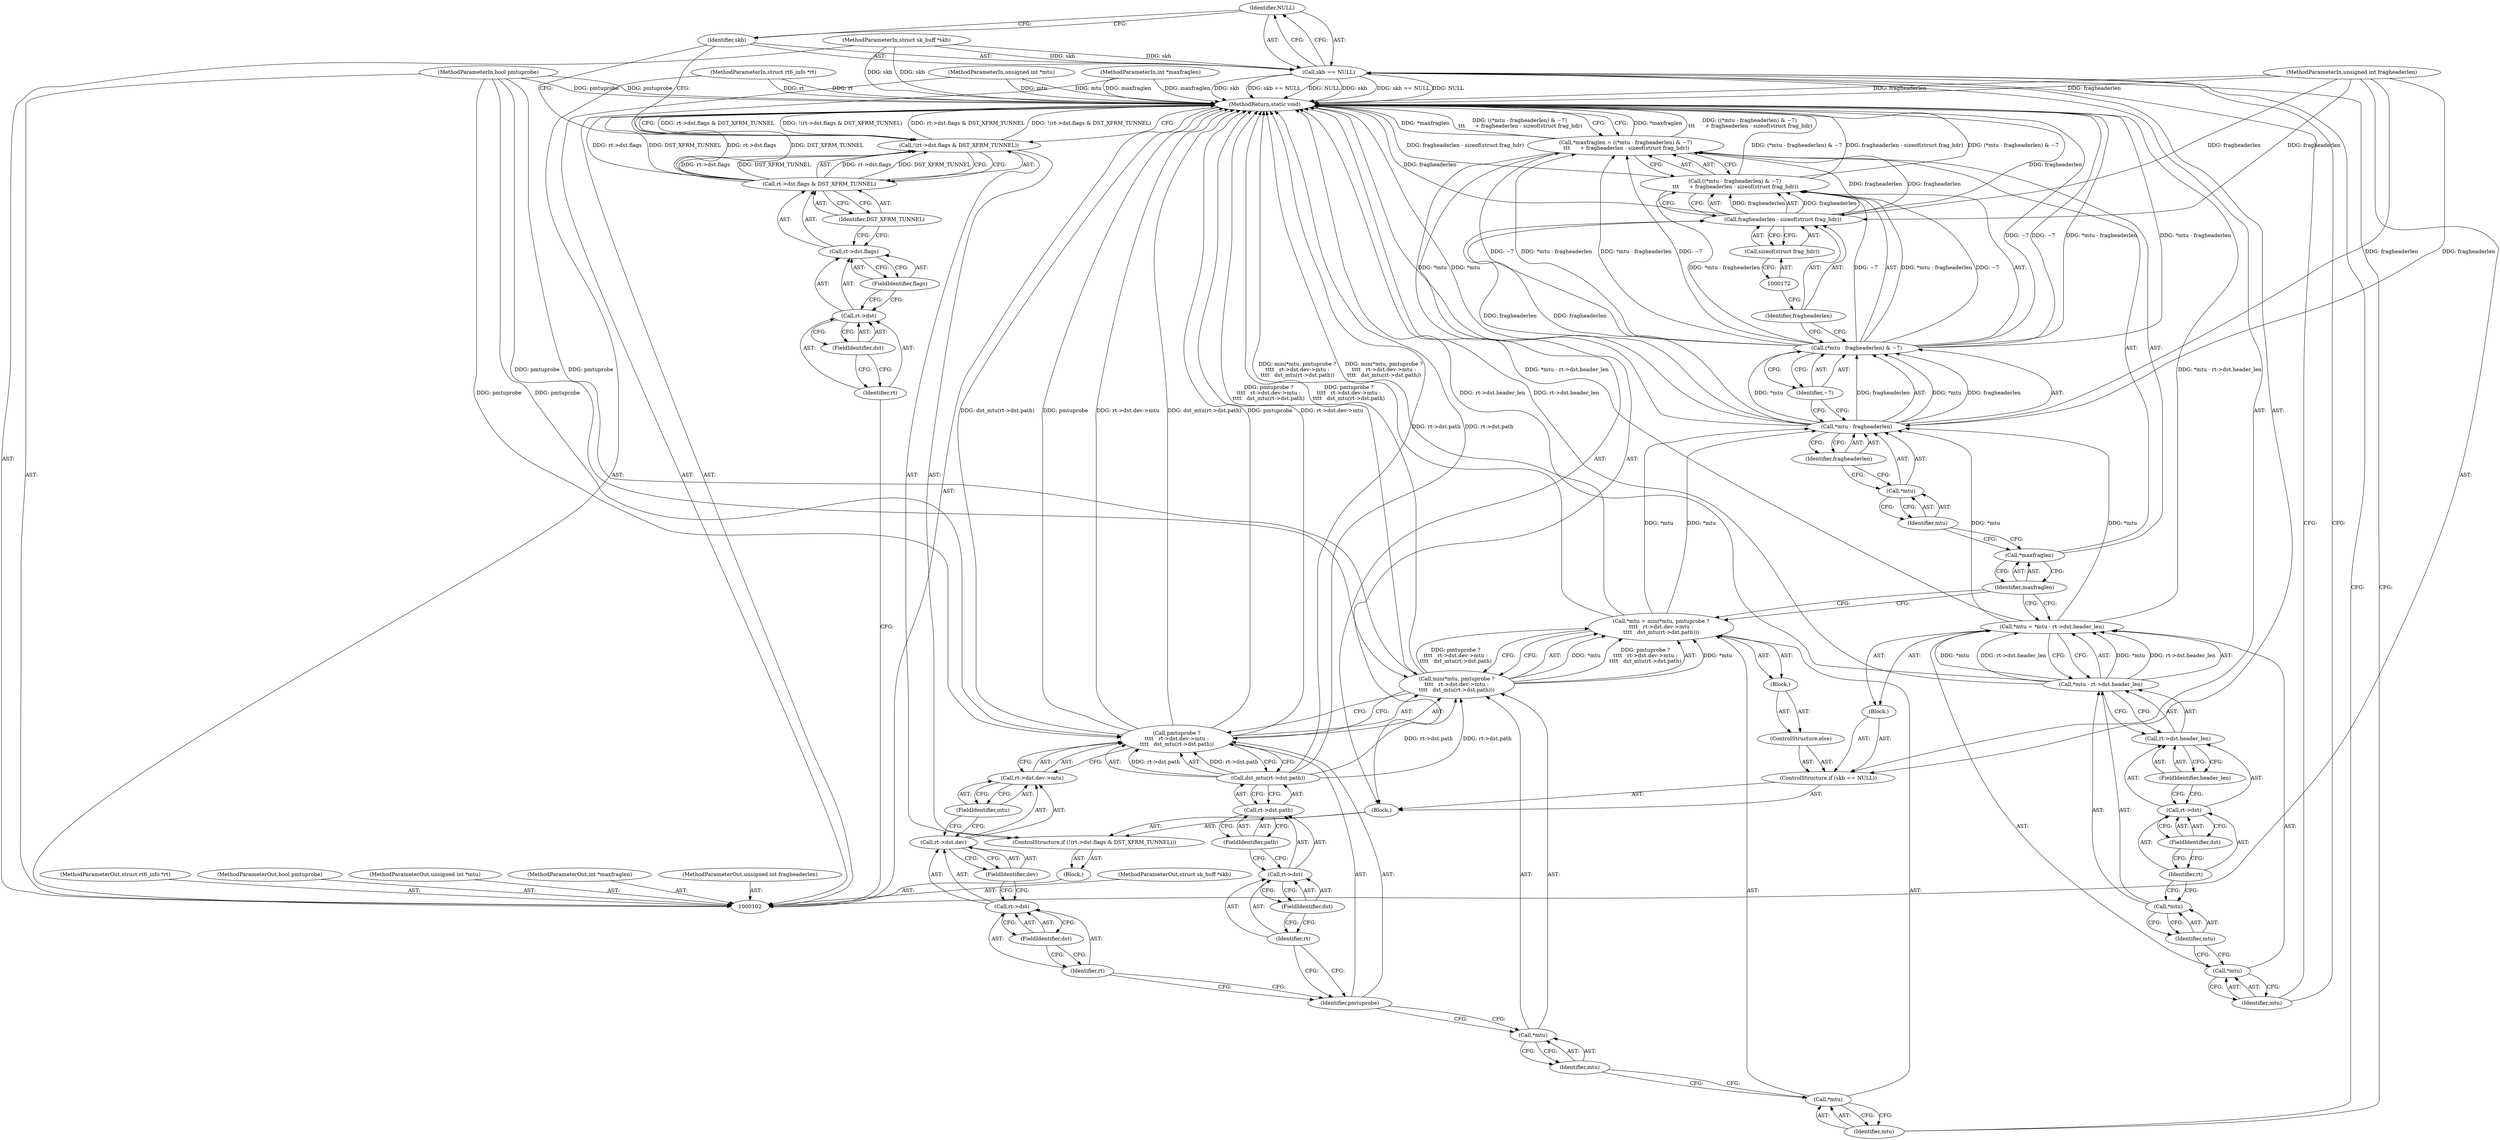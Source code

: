 digraph "0_linux_75a493e60ac4bbe2e977e7129d6d8cbb0dd236be_0" {
"1000123" [label="(Identifier,NULL)"];
"1000124" [label="(Block,)"];
"1000120" [label="(ControlStructure,if (skb == NULL))"];
"1000121" [label="(Call,skb == NULL)"];
"1000122" [label="(Identifier,skb)"];
"1000128" [label="(Call,*mtu - rt->dst.header_len)"];
"1000129" [label="(Call,*mtu)"];
"1000130" [label="(Identifier,mtu)"];
"1000131" [label="(Call,rt->dst.header_len)"];
"1000132" [label="(Call,rt->dst)"];
"1000133" [label="(Identifier,rt)"];
"1000134" [label="(FieldIdentifier,dst)"];
"1000135" [label="(FieldIdentifier,header_len)"];
"1000125" [label="(Call,*mtu = *mtu - rt->dst.header_len)"];
"1000126" [label="(Call,*mtu)"];
"1000127" [label="(Identifier,mtu)"];
"1000136" [label="(ControlStructure,else)"];
"1000137" [label="(Block,)"];
"1000141" [label="(Call,min(*mtu, pmtuprobe ?\n\t\t\t\t   rt->dst.dev->mtu :\n\t\t\t\t   dst_mtu(rt->dst.path)))"];
"1000142" [label="(Call,*mtu)"];
"1000143" [label="(Identifier,mtu)"];
"1000144" [label="(Call,pmtuprobe ?\n\t\t\t\t   rt->dst.dev->mtu :\n\t\t\t\t   dst_mtu(rt->dst.path))"];
"1000145" [label="(Identifier,pmtuprobe)"];
"1000138" [label="(Call,*mtu = min(*mtu, pmtuprobe ?\n\t\t\t\t   rt->dst.dev->mtu :\n\t\t\t\t   dst_mtu(rt->dst.path)))"];
"1000139" [label="(Call,*mtu)"];
"1000140" [label="(Identifier,mtu)"];
"1000173" [label="(MethodReturn,static void)"];
"1000103" [label="(MethodParameterIn,unsigned int *mtu)"];
"1000246" [label="(MethodParameterOut,unsigned int *mtu)"];
"1000150" [label="(FieldIdentifier,dst)"];
"1000151" [label="(FieldIdentifier,dev)"];
"1000152" [label="(FieldIdentifier,mtu)"];
"1000146" [label="(Call,rt->dst.dev->mtu)"];
"1000147" [label="(Call,rt->dst.dev)"];
"1000148" [label="(Call,rt->dst)"];
"1000149" [label="(Identifier,rt)"];
"1000154" [label="(Call,rt->dst.path)"];
"1000155" [label="(Call,rt->dst)"];
"1000156" [label="(Identifier,rt)"];
"1000157" [label="(FieldIdentifier,dst)"];
"1000158" [label="(FieldIdentifier,path)"];
"1000153" [label="(Call,dst_mtu(rt->dst.path))"];
"1000162" [label="(Call,((*mtu - fragheaderlen) & ~7)\n \t\t\t      + fragheaderlen - sizeof(struct frag_hdr))"];
"1000163" [label="(Call,(*mtu - fragheaderlen) & ~7)"];
"1000164" [label="(Call,*mtu - fragheaderlen)"];
"1000165" [label="(Call,*mtu)"];
"1000166" [label="(Identifier,mtu)"];
"1000167" [label="(Identifier,fragheaderlen)"];
"1000159" [label="(Call,*maxfraglen = ((*mtu - fragheaderlen) & ~7)\n \t\t\t      + fragheaderlen - sizeof(struct frag_hdr))"];
"1000160" [label="(Call,*maxfraglen)"];
"1000161" [label="(Identifier,maxfraglen)"];
"1000168" [label="(Identifier,~7)"];
"1000169" [label="(Call,fragheaderlen - sizeof(struct frag_hdr))"];
"1000170" [label="(Identifier,fragheaderlen)"];
"1000171" [label="(Call,sizeof(struct frag_hdr))"];
"1000104" [label="(MethodParameterIn,int *maxfraglen)"];
"1000247" [label="(MethodParameterOut,int *maxfraglen)"];
"1000105" [label="(MethodParameterIn,unsigned int fragheaderlen)"];
"1000248" [label="(MethodParameterOut,unsigned int fragheaderlen)"];
"1000106" [label="(MethodParameterIn,struct sk_buff *skb)"];
"1000249" [label="(MethodParameterOut,struct sk_buff *skb)"];
"1000107" [label="(MethodParameterIn,struct rt6_info *rt)"];
"1000250" [label="(MethodParameterOut,struct rt6_info *rt)"];
"1000108" [label="(MethodParameterIn,bool pmtuprobe)"];
"1000251" [label="(MethodParameterOut,bool pmtuprobe)"];
"1000109" [label="(Block,)"];
"1000116" [label="(FieldIdentifier,dst)"];
"1000117" [label="(FieldIdentifier,flags)"];
"1000110" [label="(ControlStructure,if (!(rt->dst.flags & DST_XFRM_TUNNEL)))"];
"1000118" [label="(Identifier,DST_XFRM_TUNNEL)"];
"1000119" [label="(Block,)"];
"1000111" [label="(Call,!(rt->dst.flags & DST_XFRM_TUNNEL))"];
"1000112" [label="(Call,rt->dst.flags & DST_XFRM_TUNNEL)"];
"1000113" [label="(Call,rt->dst.flags)"];
"1000114" [label="(Call,rt->dst)"];
"1000115" [label="(Identifier,rt)"];
"1000123" -> "1000121"  [label="AST: "];
"1000123" -> "1000122"  [label="CFG: "];
"1000121" -> "1000123"  [label="CFG: "];
"1000124" -> "1000120"  [label="AST: "];
"1000125" -> "1000124"  [label="AST: "];
"1000120" -> "1000119"  [label="AST: "];
"1000121" -> "1000120"  [label="AST: "];
"1000124" -> "1000120"  [label="AST: "];
"1000136" -> "1000120"  [label="AST: "];
"1000121" -> "1000120"  [label="AST: "];
"1000121" -> "1000123"  [label="CFG: "];
"1000122" -> "1000121"  [label="AST: "];
"1000123" -> "1000121"  [label="AST: "];
"1000127" -> "1000121"  [label="CFG: "];
"1000140" -> "1000121"  [label="CFG: "];
"1000121" -> "1000173"  [label="DDG: skb == NULL"];
"1000121" -> "1000173"  [label="DDG: NULL"];
"1000121" -> "1000173"  [label="DDG: skb"];
"1000106" -> "1000121"  [label="DDG: skb"];
"1000122" -> "1000121"  [label="AST: "];
"1000122" -> "1000111"  [label="CFG: "];
"1000123" -> "1000122"  [label="CFG: "];
"1000128" -> "1000125"  [label="AST: "];
"1000128" -> "1000131"  [label="CFG: "];
"1000129" -> "1000128"  [label="AST: "];
"1000131" -> "1000128"  [label="AST: "];
"1000125" -> "1000128"  [label="CFG: "];
"1000128" -> "1000173"  [label="DDG: rt->dst.header_len"];
"1000128" -> "1000125"  [label="DDG: *mtu"];
"1000128" -> "1000125"  [label="DDG: rt->dst.header_len"];
"1000129" -> "1000128"  [label="AST: "];
"1000129" -> "1000130"  [label="CFG: "];
"1000130" -> "1000129"  [label="AST: "];
"1000133" -> "1000129"  [label="CFG: "];
"1000130" -> "1000129"  [label="AST: "];
"1000130" -> "1000126"  [label="CFG: "];
"1000129" -> "1000130"  [label="CFG: "];
"1000131" -> "1000128"  [label="AST: "];
"1000131" -> "1000135"  [label="CFG: "];
"1000132" -> "1000131"  [label="AST: "];
"1000135" -> "1000131"  [label="AST: "];
"1000128" -> "1000131"  [label="CFG: "];
"1000132" -> "1000131"  [label="AST: "];
"1000132" -> "1000134"  [label="CFG: "];
"1000133" -> "1000132"  [label="AST: "];
"1000134" -> "1000132"  [label="AST: "];
"1000135" -> "1000132"  [label="CFG: "];
"1000133" -> "1000132"  [label="AST: "];
"1000133" -> "1000129"  [label="CFG: "];
"1000134" -> "1000133"  [label="CFG: "];
"1000134" -> "1000132"  [label="AST: "];
"1000134" -> "1000133"  [label="CFG: "];
"1000132" -> "1000134"  [label="CFG: "];
"1000135" -> "1000131"  [label="AST: "];
"1000135" -> "1000132"  [label="CFG: "];
"1000131" -> "1000135"  [label="CFG: "];
"1000125" -> "1000124"  [label="AST: "];
"1000125" -> "1000128"  [label="CFG: "];
"1000126" -> "1000125"  [label="AST: "];
"1000128" -> "1000125"  [label="AST: "];
"1000161" -> "1000125"  [label="CFG: "];
"1000125" -> "1000173"  [label="DDG: *mtu - rt->dst.header_len"];
"1000128" -> "1000125"  [label="DDG: *mtu"];
"1000128" -> "1000125"  [label="DDG: rt->dst.header_len"];
"1000125" -> "1000164"  [label="DDG: *mtu"];
"1000126" -> "1000125"  [label="AST: "];
"1000126" -> "1000127"  [label="CFG: "];
"1000127" -> "1000126"  [label="AST: "];
"1000130" -> "1000126"  [label="CFG: "];
"1000127" -> "1000126"  [label="AST: "];
"1000127" -> "1000121"  [label="CFG: "];
"1000126" -> "1000127"  [label="CFG: "];
"1000136" -> "1000120"  [label="AST: "];
"1000137" -> "1000136"  [label="AST: "];
"1000137" -> "1000136"  [label="AST: "];
"1000138" -> "1000137"  [label="AST: "];
"1000141" -> "1000138"  [label="AST: "];
"1000141" -> "1000144"  [label="CFG: "];
"1000142" -> "1000141"  [label="AST: "];
"1000144" -> "1000141"  [label="AST: "];
"1000138" -> "1000141"  [label="CFG: "];
"1000141" -> "1000173"  [label="DDG: pmtuprobe ?\n\t\t\t\t   rt->dst.dev->mtu :\n\t\t\t\t   dst_mtu(rt->dst.path)"];
"1000141" -> "1000138"  [label="DDG: *mtu"];
"1000141" -> "1000138"  [label="DDG: pmtuprobe ?\n\t\t\t\t   rt->dst.dev->mtu :\n\t\t\t\t   dst_mtu(rt->dst.path)"];
"1000108" -> "1000141"  [label="DDG: pmtuprobe"];
"1000153" -> "1000141"  [label="DDG: rt->dst.path"];
"1000142" -> "1000141"  [label="AST: "];
"1000142" -> "1000143"  [label="CFG: "];
"1000143" -> "1000142"  [label="AST: "];
"1000145" -> "1000142"  [label="CFG: "];
"1000143" -> "1000142"  [label="AST: "];
"1000143" -> "1000139"  [label="CFG: "];
"1000142" -> "1000143"  [label="CFG: "];
"1000144" -> "1000141"  [label="AST: "];
"1000144" -> "1000146"  [label="CFG: "];
"1000144" -> "1000153"  [label="CFG: "];
"1000145" -> "1000144"  [label="AST: "];
"1000146" -> "1000144"  [label="AST: "];
"1000153" -> "1000144"  [label="AST: "];
"1000141" -> "1000144"  [label="CFG: "];
"1000144" -> "1000173"  [label="DDG: dst_mtu(rt->dst.path)"];
"1000144" -> "1000173"  [label="DDG: pmtuprobe"];
"1000144" -> "1000173"  [label="DDG: rt->dst.dev->mtu"];
"1000108" -> "1000144"  [label="DDG: pmtuprobe"];
"1000153" -> "1000144"  [label="DDG: rt->dst.path"];
"1000145" -> "1000144"  [label="AST: "];
"1000145" -> "1000142"  [label="CFG: "];
"1000149" -> "1000145"  [label="CFG: "];
"1000156" -> "1000145"  [label="CFG: "];
"1000138" -> "1000137"  [label="AST: "];
"1000138" -> "1000141"  [label="CFG: "];
"1000139" -> "1000138"  [label="AST: "];
"1000141" -> "1000138"  [label="AST: "];
"1000161" -> "1000138"  [label="CFG: "];
"1000138" -> "1000173"  [label="DDG: min(*mtu, pmtuprobe ?\n\t\t\t\t   rt->dst.dev->mtu :\n\t\t\t\t   dst_mtu(rt->dst.path))"];
"1000141" -> "1000138"  [label="DDG: *mtu"];
"1000141" -> "1000138"  [label="DDG: pmtuprobe ?\n\t\t\t\t   rt->dst.dev->mtu :\n\t\t\t\t   dst_mtu(rt->dst.path)"];
"1000138" -> "1000164"  [label="DDG: *mtu"];
"1000139" -> "1000138"  [label="AST: "];
"1000139" -> "1000140"  [label="CFG: "];
"1000140" -> "1000139"  [label="AST: "];
"1000143" -> "1000139"  [label="CFG: "];
"1000140" -> "1000139"  [label="AST: "];
"1000140" -> "1000121"  [label="CFG: "];
"1000139" -> "1000140"  [label="CFG: "];
"1000173" -> "1000102"  [label="AST: "];
"1000173" -> "1000159"  [label="CFG: "];
"1000173" -> "1000111"  [label="CFG: "];
"1000108" -> "1000173"  [label="DDG: pmtuprobe"];
"1000107" -> "1000173"  [label="DDG: rt"];
"1000162" -> "1000173"  [label="DDG: fragheaderlen - sizeof(struct frag_hdr)"];
"1000162" -> "1000173"  [label="DDG: (*mtu - fragheaderlen) & ~7"];
"1000104" -> "1000173"  [label="DDG: maxfraglen"];
"1000105" -> "1000173"  [label="DDG: fragheaderlen"];
"1000159" -> "1000173"  [label="DDG: *maxfraglen"];
"1000159" -> "1000173"  [label="DDG: ((*mtu - fragheaderlen) & ~7)\n \t\t\t      + fragheaderlen - sizeof(struct frag_hdr)"];
"1000121" -> "1000173"  [label="DDG: skb == NULL"];
"1000121" -> "1000173"  [label="DDG: NULL"];
"1000121" -> "1000173"  [label="DDG: skb"];
"1000144" -> "1000173"  [label="DDG: dst_mtu(rt->dst.path)"];
"1000144" -> "1000173"  [label="DDG: pmtuprobe"];
"1000144" -> "1000173"  [label="DDG: rt->dst.dev->mtu"];
"1000112" -> "1000173"  [label="DDG: DST_XFRM_TUNNEL"];
"1000112" -> "1000173"  [label="DDG: rt->dst.flags"];
"1000111" -> "1000173"  [label="DDG: rt->dst.flags & DST_XFRM_TUNNEL"];
"1000111" -> "1000173"  [label="DDG: !(rt->dst.flags & DST_XFRM_TUNNEL)"];
"1000153" -> "1000173"  [label="DDG: rt->dst.path"];
"1000169" -> "1000173"  [label="DDG: fragheaderlen"];
"1000106" -> "1000173"  [label="DDG: skb"];
"1000163" -> "1000173"  [label="DDG: ~7"];
"1000163" -> "1000173"  [label="DDG: *mtu - fragheaderlen"];
"1000138" -> "1000173"  [label="DDG: min(*mtu, pmtuprobe ?\n\t\t\t\t   rt->dst.dev->mtu :\n\t\t\t\t   dst_mtu(rt->dst.path))"];
"1000103" -> "1000173"  [label="DDG: mtu"];
"1000141" -> "1000173"  [label="DDG: pmtuprobe ?\n\t\t\t\t   rt->dst.dev->mtu :\n\t\t\t\t   dst_mtu(rt->dst.path)"];
"1000125" -> "1000173"  [label="DDG: *mtu - rt->dst.header_len"];
"1000128" -> "1000173"  [label="DDG: rt->dst.header_len"];
"1000164" -> "1000173"  [label="DDG: *mtu"];
"1000103" -> "1000102"  [label="AST: "];
"1000103" -> "1000173"  [label="DDG: mtu"];
"1000246" -> "1000102"  [label="AST: "];
"1000150" -> "1000148"  [label="AST: "];
"1000150" -> "1000149"  [label="CFG: "];
"1000148" -> "1000150"  [label="CFG: "];
"1000151" -> "1000147"  [label="AST: "];
"1000151" -> "1000148"  [label="CFG: "];
"1000147" -> "1000151"  [label="CFG: "];
"1000152" -> "1000146"  [label="AST: "];
"1000152" -> "1000147"  [label="CFG: "];
"1000146" -> "1000152"  [label="CFG: "];
"1000146" -> "1000144"  [label="AST: "];
"1000146" -> "1000152"  [label="CFG: "];
"1000147" -> "1000146"  [label="AST: "];
"1000152" -> "1000146"  [label="AST: "];
"1000144" -> "1000146"  [label="CFG: "];
"1000147" -> "1000146"  [label="AST: "];
"1000147" -> "1000151"  [label="CFG: "];
"1000148" -> "1000147"  [label="AST: "];
"1000151" -> "1000147"  [label="AST: "];
"1000152" -> "1000147"  [label="CFG: "];
"1000148" -> "1000147"  [label="AST: "];
"1000148" -> "1000150"  [label="CFG: "];
"1000149" -> "1000148"  [label="AST: "];
"1000150" -> "1000148"  [label="AST: "];
"1000151" -> "1000148"  [label="CFG: "];
"1000149" -> "1000148"  [label="AST: "];
"1000149" -> "1000145"  [label="CFG: "];
"1000150" -> "1000149"  [label="CFG: "];
"1000154" -> "1000153"  [label="AST: "];
"1000154" -> "1000158"  [label="CFG: "];
"1000155" -> "1000154"  [label="AST: "];
"1000158" -> "1000154"  [label="AST: "];
"1000153" -> "1000154"  [label="CFG: "];
"1000155" -> "1000154"  [label="AST: "];
"1000155" -> "1000157"  [label="CFG: "];
"1000156" -> "1000155"  [label="AST: "];
"1000157" -> "1000155"  [label="AST: "];
"1000158" -> "1000155"  [label="CFG: "];
"1000156" -> "1000155"  [label="AST: "];
"1000156" -> "1000145"  [label="CFG: "];
"1000157" -> "1000156"  [label="CFG: "];
"1000157" -> "1000155"  [label="AST: "];
"1000157" -> "1000156"  [label="CFG: "];
"1000155" -> "1000157"  [label="CFG: "];
"1000158" -> "1000154"  [label="AST: "];
"1000158" -> "1000155"  [label="CFG: "];
"1000154" -> "1000158"  [label="CFG: "];
"1000153" -> "1000144"  [label="AST: "];
"1000153" -> "1000154"  [label="CFG: "];
"1000154" -> "1000153"  [label="AST: "];
"1000144" -> "1000153"  [label="CFG: "];
"1000153" -> "1000173"  [label="DDG: rt->dst.path"];
"1000153" -> "1000141"  [label="DDG: rt->dst.path"];
"1000153" -> "1000144"  [label="DDG: rt->dst.path"];
"1000162" -> "1000159"  [label="AST: "];
"1000162" -> "1000169"  [label="CFG: "];
"1000163" -> "1000162"  [label="AST: "];
"1000169" -> "1000162"  [label="AST: "];
"1000159" -> "1000162"  [label="CFG: "];
"1000162" -> "1000173"  [label="DDG: fragheaderlen - sizeof(struct frag_hdr)"];
"1000162" -> "1000173"  [label="DDG: (*mtu - fragheaderlen) & ~7"];
"1000163" -> "1000162"  [label="DDG: *mtu - fragheaderlen"];
"1000163" -> "1000162"  [label="DDG: ~7"];
"1000169" -> "1000162"  [label="DDG: fragheaderlen"];
"1000163" -> "1000162"  [label="AST: "];
"1000163" -> "1000168"  [label="CFG: "];
"1000164" -> "1000163"  [label="AST: "];
"1000168" -> "1000163"  [label="AST: "];
"1000170" -> "1000163"  [label="CFG: "];
"1000163" -> "1000173"  [label="DDG: ~7"];
"1000163" -> "1000173"  [label="DDG: *mtu - fragheaderlen"];
"1000163" -> "1000159"  [label="DDG: *mtu - fragheaderlen"];
"1000163" -> "1000159"  [label="DDG: ~7"];
"1000163" -> "1000162"  [label="DDG: *mtu - fragheaderlen"];
"1000163" -> "1000162"  [label="DDG: ~7"];
"1000164" -> "1000163"  [label="DDG: *mtu"];
"1000164" -> "1000163"  [label="DDG: fragheaderlen"];
"1000164" -> "1000163"  [label="AST: "];
"1000164" -> "1000167"  [label="CFG: "];
"1000165" -> "1000164"  [label="AST: "];
"1000167" -> "1000164"  [label="AST: "];
"1000168" -> "1000164"  [label="CFG: "];
"1000164" -> "1000173"  [label="DDG: *mtu"];
"1000164" -> "1000163"  [label="DDG: *mtu"];
"1000164" -> "1000163"  [label="DDG: fragheaderlen"];
"1000125" -> "1000164"  [label="DDG: *mtu"];
"1000138" -> "1000164"  [label="DDG: *mtu"];
"1000105" -> "1000164"  [label="DDG: fragheaderlen"];
"1000164" -> "1000169"  [label="DDG: fragheaderlen"];
"1000165" -> "1000164"  [label="AST: "];
"1000165" -> "1000166"  [label="CFG: "];
"1000166" -> "1000165"  [label="AST: "];
"1000167" -> "1000165"  [label="CFG: "];
"1000166" -> "1000165"  [label="AST: "];
"1000166" -> "1000160"  [label="CFG: "];
"1000165" -> "1000166"  [label="CFG: "];
"1000167" -> "1000164"  [label="AST: "];
"1000167" -> "1000165"  [label="CFG: "];
"1000164" -> "1000167"  [label="CFG: "];
"1000159" -> "1000119"  [label="AST: "];
"1000159" -> "1000162"  [label="CFG: "];
"1000160" -> "1000159"  [label="AST: "];
"1000162" -> "1000159"  [label="AST: "];
"1000173" -> "1000159"  [label="CFG: "];
"1000159" -> "1000173"  [label="DDG: *maxfraglen"];
"1000159" -> "1000173"  [label="DDG: ((*mtu - fragheaderlen) & ~7)\n \t\t\t      + fragheaderlen - sizeof(struct frag_hdr)"];
"1000163" -> "1000159"  [label="DDG: *mtu - fragheaderlen"];
"1000163" -> "1000159"  [label="DDG: ~7"];
"1000169" -> "1000159"  [label="DDG: fragheaderlen"];
"1000160" -> "1000159"  [label="AST: "];
"1000160" -> "1000161"  [label="CFG: "];
"1000161" -> "1000160"  [label="AST: "];
"1000166" -> "1000160"  [label="CFG: "];
"1000161" -> "1000160"  [label="AST: "];
"1000161" -> "1000125"  [label="CFG: "];
"1000161" -> "1000138"  [label="CFG: "];
"1000160" -> "1000161"  [label="CFG: "];
"1000168" -> "1000163"  [label="AST: "];
"1000168" -> "1000164"  [label="CFG: "];
"1000163" -> "1000168"  [label="CFG: "];
"1000169" -> "1000162"  [label="AST: "];
"1000169" -> "1000171"  [label="CFG: "];
"1000170" -> "1000169"  [label="AST: "];
"1000171" -> "1000169"  [label="AST: "];
"1000162" -> "1000169"  [label="CFG: "];
"1000169" -> "1000173"  [label="DDG: fragheaderlen"];
"1000169" -> "1000159"  [label="DDG: fragheaderlen"];
"1000169" -> "1000162"  [label="DDG: fragheaderlen"];
"1000164" -> "1000169"  [label="DDG: fragheaderlen"];
"1000105" -> "1000169"  [label="DDG: fragheaderlen"];
"1000170" -> "1000169"  [label="AST: "];
"1000170" -> "1000163"  [label="CFG: "];
"1000172" -> "1000170"  [label="CFG: "];
"1000171" -> "1000169"  [label="AST: "];
"1000171" -> "1000172"  [label="CFG: "];
"1000172" -> "1000171"  [label="AST: "];
"1000169" -> "1000171"  [label="CFG: "];
"1000104" -> "1000102"  [label="AST: "];
"1000104" -> "1000173"  [label="DDG: maxfraglen"];
"1000247" -> "1000102"  [label="AST: "];
"1000105" -> "1000102"  [label="AST: "];
"1000105" -> "1000173"  [label="DDG: fragheaderlen"];
"1000105" -> "1000164"  [label="DDG: fragheaderlen"];
"1000105" -> "1000169"  [label="DDG: fragheaderlen"];
"1000248" -> "1000102"  [label="AST: "];
"1000106" -> "1000102"  [label="AST: "];
"1000106" -> "1000173"  [label="DDG: skb"];
"1000106" -> "1000121"  [label="DDG: skb"];
"1000249" -> "1000102"  [label="AST: "];
"1000107" -> "1000102"  [label="AST: "];
"1000107" -> "1000173"  [label="DDG: rt"];
"1000250" -> "1000102"  [label="AST: "];
"1000108" -> "1000102"  [label="AST: "];
"1000108" -> "1000173"  [label="DDG: pmtuprobe"];
"1000108" -> "1000141"  [label="DDG: pmtuprobe"];
"1000108" -> "1000144"  [label="DDG: pmtuprobe"];
"1000251" -> "1000102"  [label="AST: "];
"1000109" -> "1000102"  [label="AST: "];
"1000110" -> "1000109"  [label="AST: "];
"1000116" -> "1000114"  [label="AST: "];
"1000116" -> "1000115"  [label="CFG: "];
"1000114" -> "1000116"  [label="CFG: "];
"1000117" -> "1000113"  [label="AST: "];
"1000117" -> "1000114"  [label="CFG: "];
"1000113" -> "1000117"  [label="CFG: "];
"1000110" -> "1000109"  [label="AST: "];
"1000111" -> "1000110"  [label="AST: "];
"1000119" -> "1000110"  [label="AST: "];
"1000118" -> "1000112"  [label="AST: "];
"1000118" -> "1000113"  [label="CFG: "];
"1000112" -> "1000118"  [label="CFG: "];
"1000119" -> "1000110"  [label="AST: "];
"1000120" -> "1000119"  [label="AST: "];
"1000159" -> "1000119"  [label="AST: "];
"1000111" -> "1000110"  [label="AST: "];
"1000111" -> "1000112"  [label="CFG: "];
"1000112" -> "1000111"  [label="AST: "];
"1000122" -> "1000111"  [label="CFG: "];
"1000173" -> "1000111"  [label="CFG: "];
"1000111" -> "1000173"  [label="DDG: rt->dst.flags & DST_XFRM_TUNNEL"];
"1000111" -> "1000173"  [label="DDG: !(rt->dst.flags & DST_XFRM_TUNNEL)"];
"1000112" -> "1000111"  [label="DDG: rt->dst.flags"];
"1000112" -> "1000111"  [label="DDG: DST_XFRM_TUNNEL"];
"1000112" -> "1000111"  [label="AST: "];
"1000112" -> "1000118"  [label="CFG: "];
"1000113" -> "1000112"  [label="AST: "];
"1000118" -> "1000112"  [label="AST: "];
"1000111" -> "1000112"  [label="CFG: "];
"1000112" -> "1000173"  [label="DDG: DST_XFRM_TUNNEL"];
"1000112" -> "1000173"  [label="DDG: rt->dst.flags"];
"1000112" -> "1000111"  [label="DDG: rt->dst.flags"];
"1000112" -> "1000111"  [label="DDG: DST_XFRM_TUNNEL"];
"1000113" -> "1000112"  [label="AST: "];
"1000113" -> "1000117"  [label="CFG: "];
"1000114" -> "1000113"  [label="AST: "];
"1000117" -> "1000113"  [label="AST: "];
"1000118" -> "1000113"  [label="CFG: "];
"1000114" -> "1000113"  [label="AST: "];
"1000114" -> "1000116"  [label="CFG: "];
"1000115" -> "1000114"  [label="AST: "];
"1000116" -> "1000114"  [label="AST: "];
"1000117" -> "1000114"  [label="CFG: "];
"1000115" -> "1000114"  [label="AST: "];
"1000115" -> "1000102"  [label="CFG: "];
"1000116" -> "1000115"  [label="CFG: "];
}
